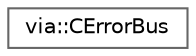 digraph "Graphical Class Hierarchy"
{
 // LATEX_PDF_SIZE
  bgcolor="transparent";
  edge [fontname=Helvetica,fontsize=10,labelfontname=Helvetica,labelfontsize=10];
  node [fontname=Helvetica,fontsize=10,shape=box,height=0.2,width=0.4];
  rankdir="LR";
  Node0 [id="Node000000",label="via::CErrorBus",height=0.2,width=0.4,color="grey40", fillcolor="white", style="filled",URL="$classvia_1_1CErrorBus.html",tooltip=" "];
}
